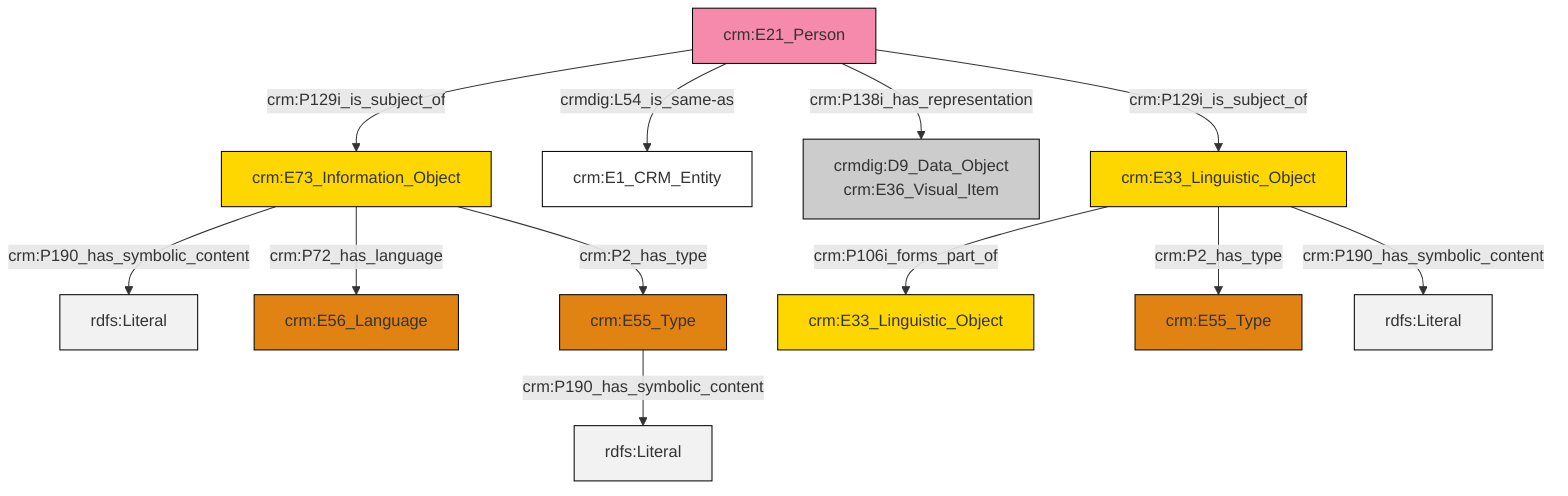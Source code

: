graph TD
classDef Literal fill:#f2f2f2,stroke:#000000;
classDef CRM_Entity fill:#FFFFFF,stroke:#000000;
classDef Temporal_Entity fill:#00C9E6, stroke:#000000;
classDef Type fill:#E18312, stroke:#000000;
classDef Time-Span fill:#2C9C91, stroke:#000000;
classDef Appellation fill:#FFEB7F, stroke:#000000;
classDef Place fill:#008836, stroke:#000000;
classDef Persistent_Item fill:#B266B2, stroke:#000000;
classDef Conceptual_Object fill:#FFD700, stroke:#000000;
classDef Physical_Thing fill:#D2B48C, stroke:#000000;
classDef Actor fill:#f58aad, stroke:#000000;
classDef PC_Classes fill:#4ce600, stroke:#000000;
classDef Multi fill:#cccccc,stroke:#000000;

2["crm:E73_Information_Object"]:::Conceptual_Object -->|crm:P190_has_symbolic_content| 3[rdfs:Literal]:::Literal
4["crm:E33_Linguistic_Object"]:::Conceptual_Object -->|crm:P106i_forms_part_of| 5["crm:E33_Linguistic_Object"]:::Conceptual_Object
0["crm:E21_Person"]:::Actor -->|crm:P129i_is_subject_of| 2["crm:E73_Information_Object"]:::Conceptual_Object
0["crm:E21_Person"]:::Actor -->|crmdig:L54_is_same-as| 11["crm:E1_CRM_Entity"]:::CRM_Entity
2["crm:E73_Information_Object"]:::Conceptual_Object -->|crm:P72_has_language| 16["crm:E56_Language"]:::Type
4["crm:E33_Linguistic_Object"]:::Conceptual_Object -->|crm:P2_has_type| 13["crm:E55_Type"]:::Type
4["crm:E33_Linguistic_Object"]:::Conceptual_Object -->|crm:P190_has_symbolic_content| 21[rdfs:Literal]:::Literal
0["crm:E21_Person"]:::Actor -->|crm:P138i_has_representation| 9["crmdig:D9_Data_Object<br>crm:E36_Visual_Item"]:::Multi
0["crm:E21_Person"]:::Actor -->|crm:P129i_is_subject_of| 4["crm:E33_Linguistic_Object"]:::Conceptual_Object
18["crm:E55_Type"]:::Type -->|crm:P190_has_symbolic_content| 22[rdfs:Literal]:::Literal
2["crm:E73_Information_Object"]:::Conceptual_Object -->|crm:P2_has_type| 18["crm:E55_Type"]:::Type